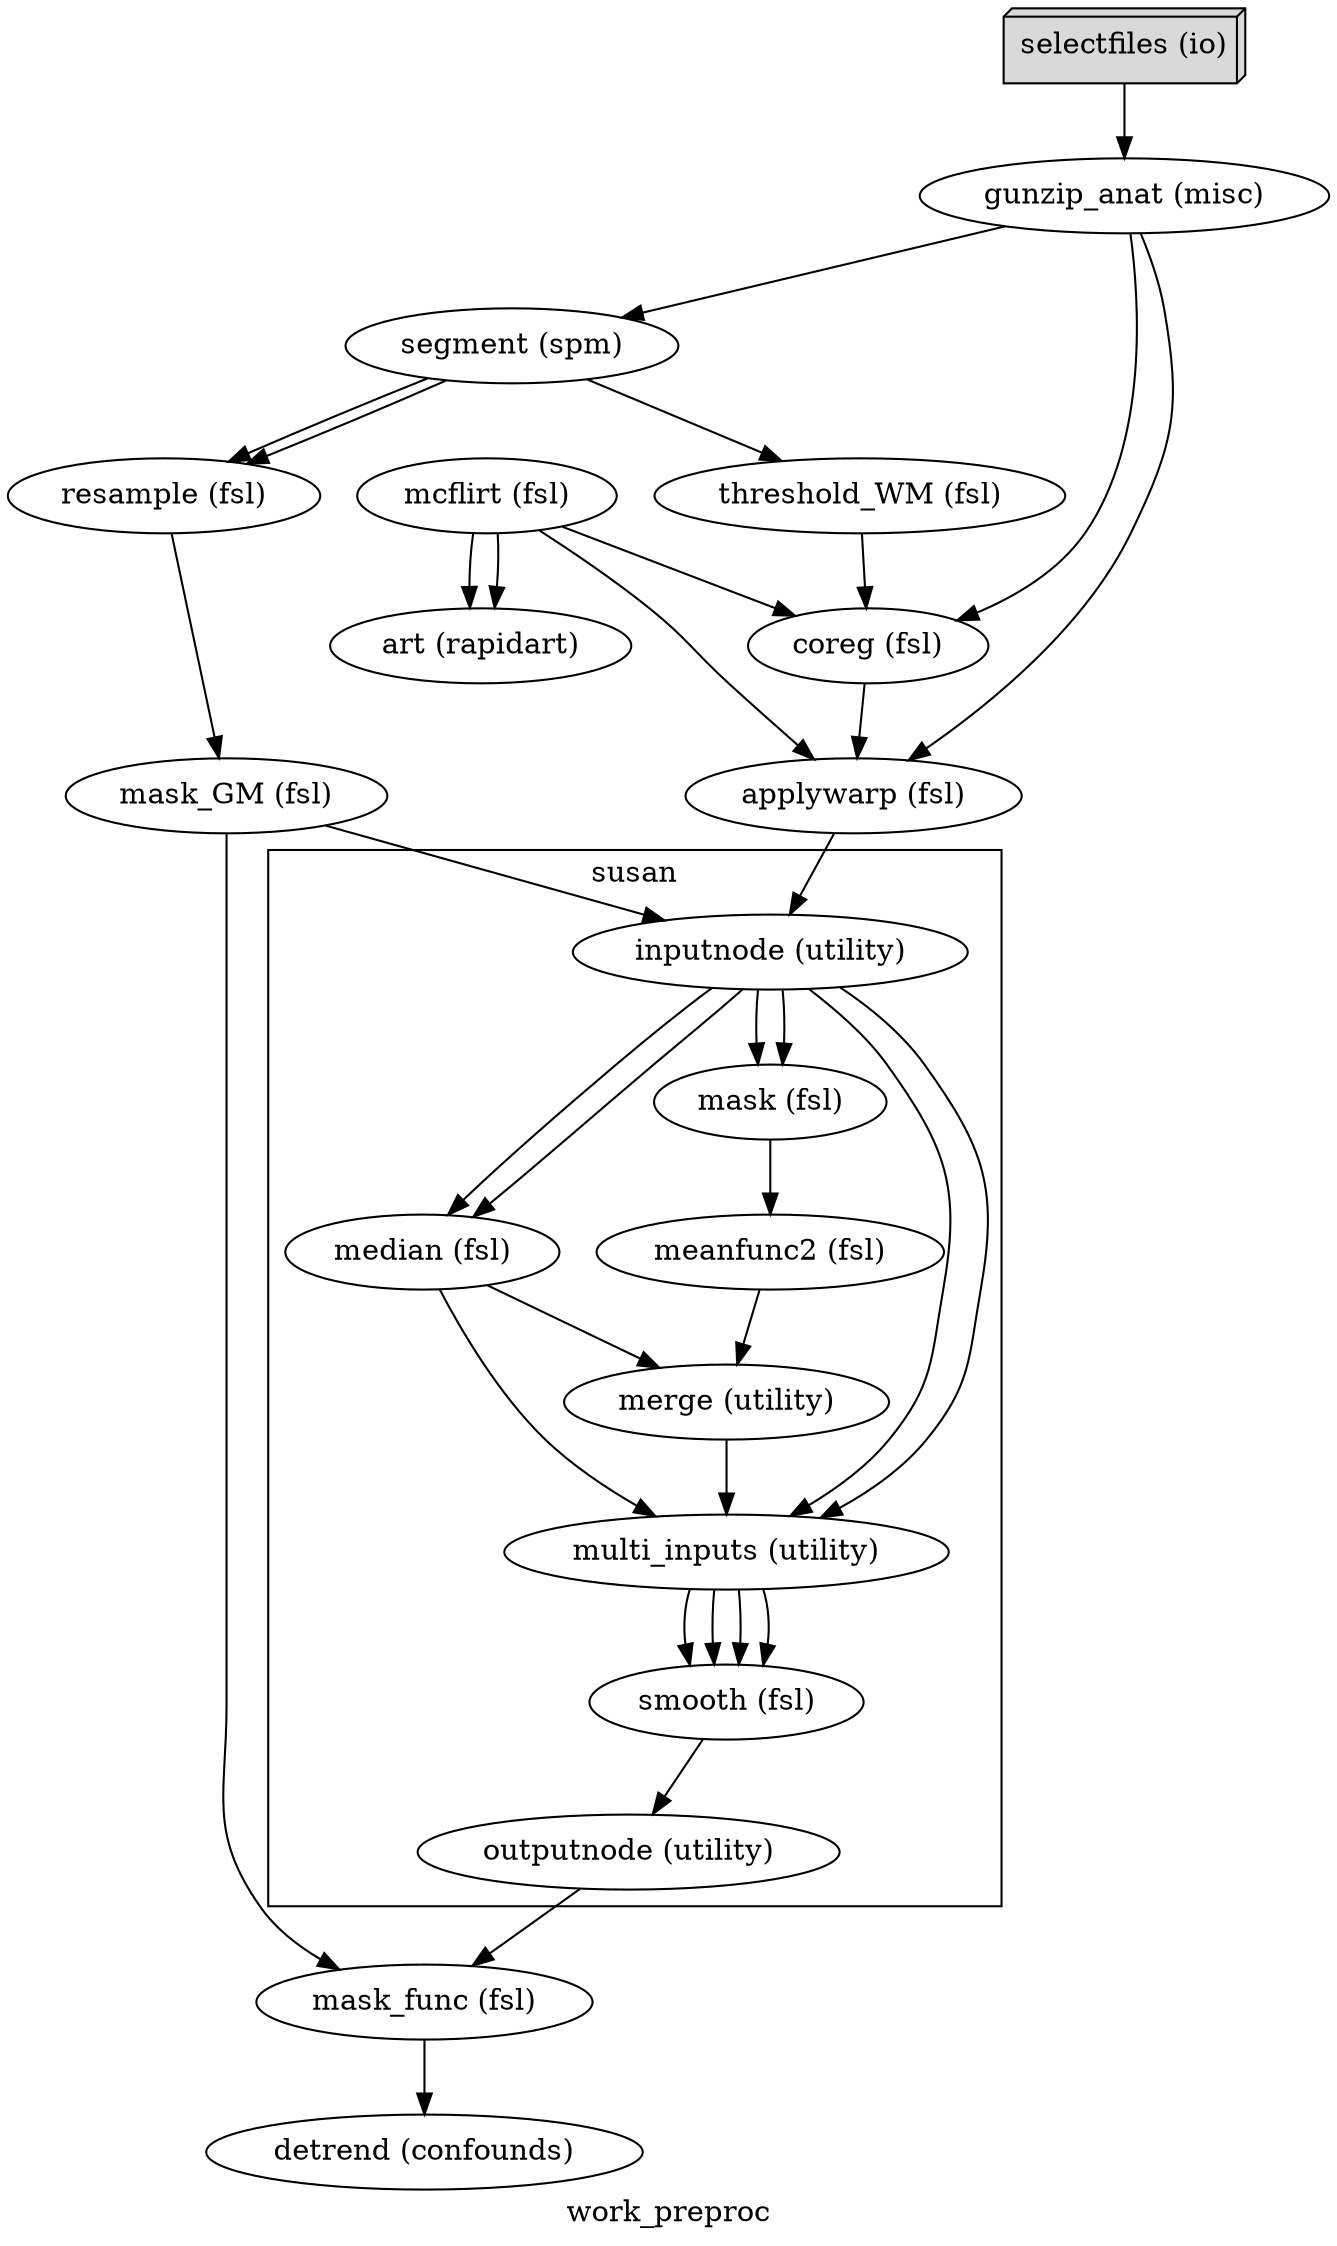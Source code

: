 digraph work_preproc{
  label="work_preproc";
  work_preproc_mcflirt[label="mcflirt (fsl)"];
  work_preproc_selectfiles[label="selectfiles (io)", shape=box3d,style=filled, color=black, colorscheme=greys7 fillcolor=2];
  work_preproc_art[label="art (rapidart)"];
  work_preproc_gunzip_anat[label="gunzip_anat (misc)"];
  work_preproc_segment[label="segment (spm)"];
  work_preproc_threshold_WM[label="threshold_WM (fsl)"];
  work_preproc_resample[label="resample (fsl)"];
  work_preproc_coreg[label="coreg (fsl)"];
  work_preproc_mask_GM[label="mask_GM (fsl)"];
  work_preproc_applywarp[label="applywarp (fsl)"];
  work_preproc_mask_func[label="mask_func (fsl)"];
  work_preproc_detrend[label="detrend (confounds)"];
  work_preproc_mcflirt -> work_preproc_art;
  work_preproc_mcflirt -> work_preproc_art;
  work_preproc_mcflirt -> work_preproc_coreg;
  work_preproc_mcflirt -> work_preproc_applywarp;
  work_preproc_selectfiles -> work_preproc_gunzip_anat;
  work_preproc_gunzip_anat -> work_preproc_segment;
  work_preproc_gunzip_anat -> work_preproc_coreg;
  work_preproc_gunzip_anat -> work_preproc_applywarp;
  work_preproc_segment -> work_preproc_threshold_WM;
  work_preproc_segment -> work_preproc_resample;
  work_preproc_segment -> work_preproc_resample;
  work_preproc_threshold_WM -> work_preproc_coreg;
  work_preproc_resample -> work_preproc_mask_GM;
  work_preproc_coreg -> work_preproc_applywarp;
  work_preproc_mask_GM -> work_preproc_mask_func;
  subgraph cluster_work_preproc_susan {
      label="susan";
    work_preproc_susan_inputnode[label="inputnode (utility)"];
    work_preproc_susan_median[label="median (fsl)"];
    work_preproc_susan_mask[label="mask (fsl)"];
    work_preproc_susan_meanfunc2[label="meanfunc2 (fsl)"];
    work_preproc_susan_merge[label="merge (utility)"];
    work_preproc_susan_multi_inputs[label="multi_inputs (utility)"];
    work_preproc_susan_smooth[label="smooth (fsl)"];
    work_preproc_susan_outputnode[label="outputnode (utility)"];
    work_preproc_susan_inputnode -> work_preproc_susan_median;
    work_preproc_susan_inputnode -> work_preproc_susan_median;
    work_preproc_susan_inputnode -> work_preproc_susan_mask;
    work_preproc_susan_inputnode -> work_preproc_susan_mask;
    work_preproc_susan_inputnode -> work_preproc_susan_multi_inputs;
    work_preproc_susan_inputnode -> work_preproc_susan_multi_inputs;
    work_preproc_susan_median -> work_preproc_susan_merge;
    work_preproc_susan_median -> work_preproc_susan_multi_inputs;
    work_preproc_susan_mask -> work_preproc_susan_meanfunc2;
    work_preproc_susan_meanfunc2 -> work_preproc_susan_merge;
    work_preproc_susan_merge -> work_preproc_susan_multi_inputs;
    work_preproc_susan_multi_inputs -> work_preproc_susan_smooth;
    work_preproc_susan_multi_inputs -> work_preproc_susan_smooth;
    work_preproc_susan_multi_inputs -> work_preproc_susan_smooth;
    work_preproc_susan_multi_inputs -> work_preproc_susan_smooth;
    work_preproc_susan_smooth -> work_preproc_susan_outputnode;
  }
  work_preproc_mask_func -> work_preproc_detrend;
  work_preproc_applywarp -> work_preproc_susan_inputnode;
  work_preproc_susan_outputnode -> work_preproc_mask_func;
  work_preproc_mask_GM -> work_preproc_susan_inputnode;
}